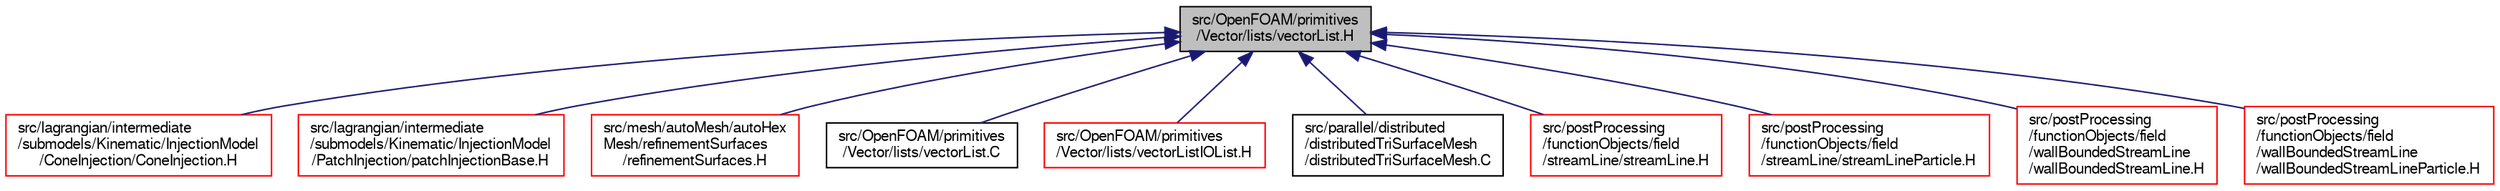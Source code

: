 digraph "src/OpenFOAM/primitives/Vector/lists/vectorList.H"
{
  bgcolor="transparent";
  edge [fontname="FreeSans",fontsize="10",labelfontname="FreeSans",labelfontsize="10"];
  node [fontname="FreeSans",fontsize="10",shape=record];
  Node56 [label="src/OpenFOAM/primitives\l/Vector/lists/vectorList.H",height=0.2,width=0.4,color="black", fillcolor="grey75", style="filled", fontcolor="black"];
  Node56 -> Node57 [dir="back",color="midnightblue",fontsize="10",style="solid",fontname="FreeSans"];
  Node57 [label="src/lagrangian/intermediate\l/submodels/Kinematic/InjectionModel\l/ConeInjection/ConeInjection.H",height=0.2,width=0.4,color="red",URL="$a05714.html"];
  Node56 -> Node70 [dir="back",color="midnightblue",fontsize="10",style="solid",fontname="FreeSans"];
  Node70 [label="src/lagrangian/intermediate\l/submodels/Kinematic/InjectionModel\l/PatchInjection/patchInjectionBase.H",height=0.2,width=0.4,color="red",URL="$a05804.html"];
  Node56 -> Node76 [dir="back",color="midnightblue",fontsize="10",style="solid",fontname="FreeSans"];
  Node76 [label="src/mesh/autoMesh/autoHex\lMesh/refinementSurfaces\l/refinementSurfaces.H",height=0.2,width=0.4,color="red",URL="$a06956.html"];
  Node56 -> Node87 [dir="back",color="midnightblue",fontsize="10",style="solid",fontname="FreeSans"];
  Node87 [label="src/OpenFOAM/primitives\l/Vector/lists/vectorList.C",height=0.2,width=0.4,color="black",URL="$a12821.html",tooltip="Specialisation of List<T> for vector. "];
  Node56 -> Node88 [dir="back",color="midnightblue",fontsize="10",style="solid",fontname="FreeSans"];
  Node88 [label="src/OpenFOAM/primitives\l/Vector/lists/vectorListIOList.H",height=0.2,width=0.4,color="red",URL="$a12830.html"];
  Node56 -> Node90 [dir="back",color="midnightblue",fontsize="10",style="solid",fontname="FreeSans"];
  Node90 [label="src/parallel/distributed\l/distributedTriSurfaceMesh\l/distributedTriSurfaceMesh.C",height=0.2,width=0.4,color="black",URL="$a13055.html"];
  Node56 -> Node91 [dir="back",color="midnightblue",fontsize="10",style="solid",fontname="FreeSans"];
  Node91 [label="src/postProcessing\l/functionObjects/field\l/streamLine/streamLine.H",height=0.2,width=0.4,color="red",URL="$a13421.html"];
  Node56 -> Node95 [dir="back",color="midnightblue",fontsize="10",style="solid",fontname="FreeSans"];
  Node95 [label="src/postProcessing\l/functionObjects/field\l/streamLine/streamLineParticle.H",height=0.2,width=0.4,color="red",URL="$a13433.html"];
  Node56 -> Node99 [dir="back",color="midnightblue",fontsize="10",style="solid",fontname="FreeSans"];
  Node99 [label="src/postProcessing\l/functionObjects/field\l/wallBoundedStreamLine\l/wallBoundedStreamLine.H",height=0.2,width=0.4,color="red",URL="$a13472.html"];
  Node56 -> Node103 [dir="back",color="midnightblue",fontsize="10",style="solid",fontname="FreeSans"];
  Node103 [label="src/postProcessing\l/functionObjects/field\l/wallBoundedStreamLine\l/wallBoundedStreamLineParticle.H",height=0.2,width=0.4,color="red",URL="$a13484.html"];
}
